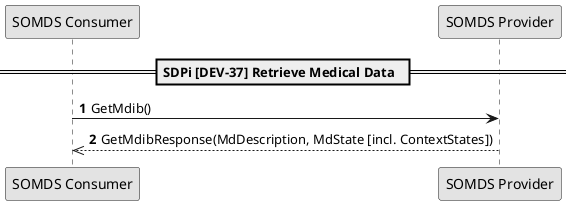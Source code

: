 @startuml

skinparam monochrome true
autonumber

!global $str_somds_consumer = "SOMDS Consumer"
!global $str_somds_provider = "SOMDS Provider"

participant "$str_somds_consumer" as consumer
participant "$str_somds_provider" as provider

== SDPi [DEV-37] Retrieve Medical Data  ==

consumer -> provider: GetMdib()
consumer <<-- provider: GetMdibResponse(MdDescription, MdState [incl. ContextStates])
@enduml